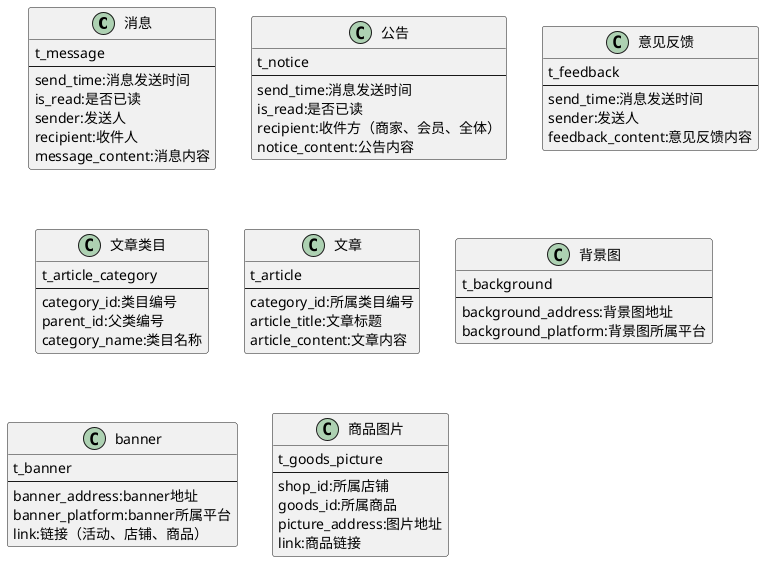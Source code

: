 @startuml

class 消息 {
    t_message
--
    send_time:消息发送时间
    is_read:是否已读
    sender:发送人
    recipient:收件人
    message_content:消息内容
}

class 公告 {
    t_notice
--
    send_time:消息发送时间
    is_read:是否已读
    recipient:收件方（商家、会员、全体）
    notice_content:公告内容
}

class 意见反馈 {
    t_feedback
--
    send_time:消息发送时间
    sender:发送人
    feedback_content:意见反馈内容
}

class 文章类目 {
    t_article_category
--
    category_id:类目编号
    parent_id:父类编号
    category_name:类目名称
}

class 文章 {
    t_article
--
    category_id:所属类目编号
    article_title:文章标题
    article_content:文章内容
}

class 背景图 {
    t_background
--
    background_address:背景图地址
    background_platform:背景图所属平台
}

class banner {
    t_banner
--
    banner_address:banner地址
    banner_platform:banner所属平台
    link:链接（活动、店铺、商品）
}

class 商品图片 {
    t_goods_picture
--
    shop_id:所属店铺
    goods_id:所属商品
    picture_address:图片地址
    link:商品链接
}
@enduml

